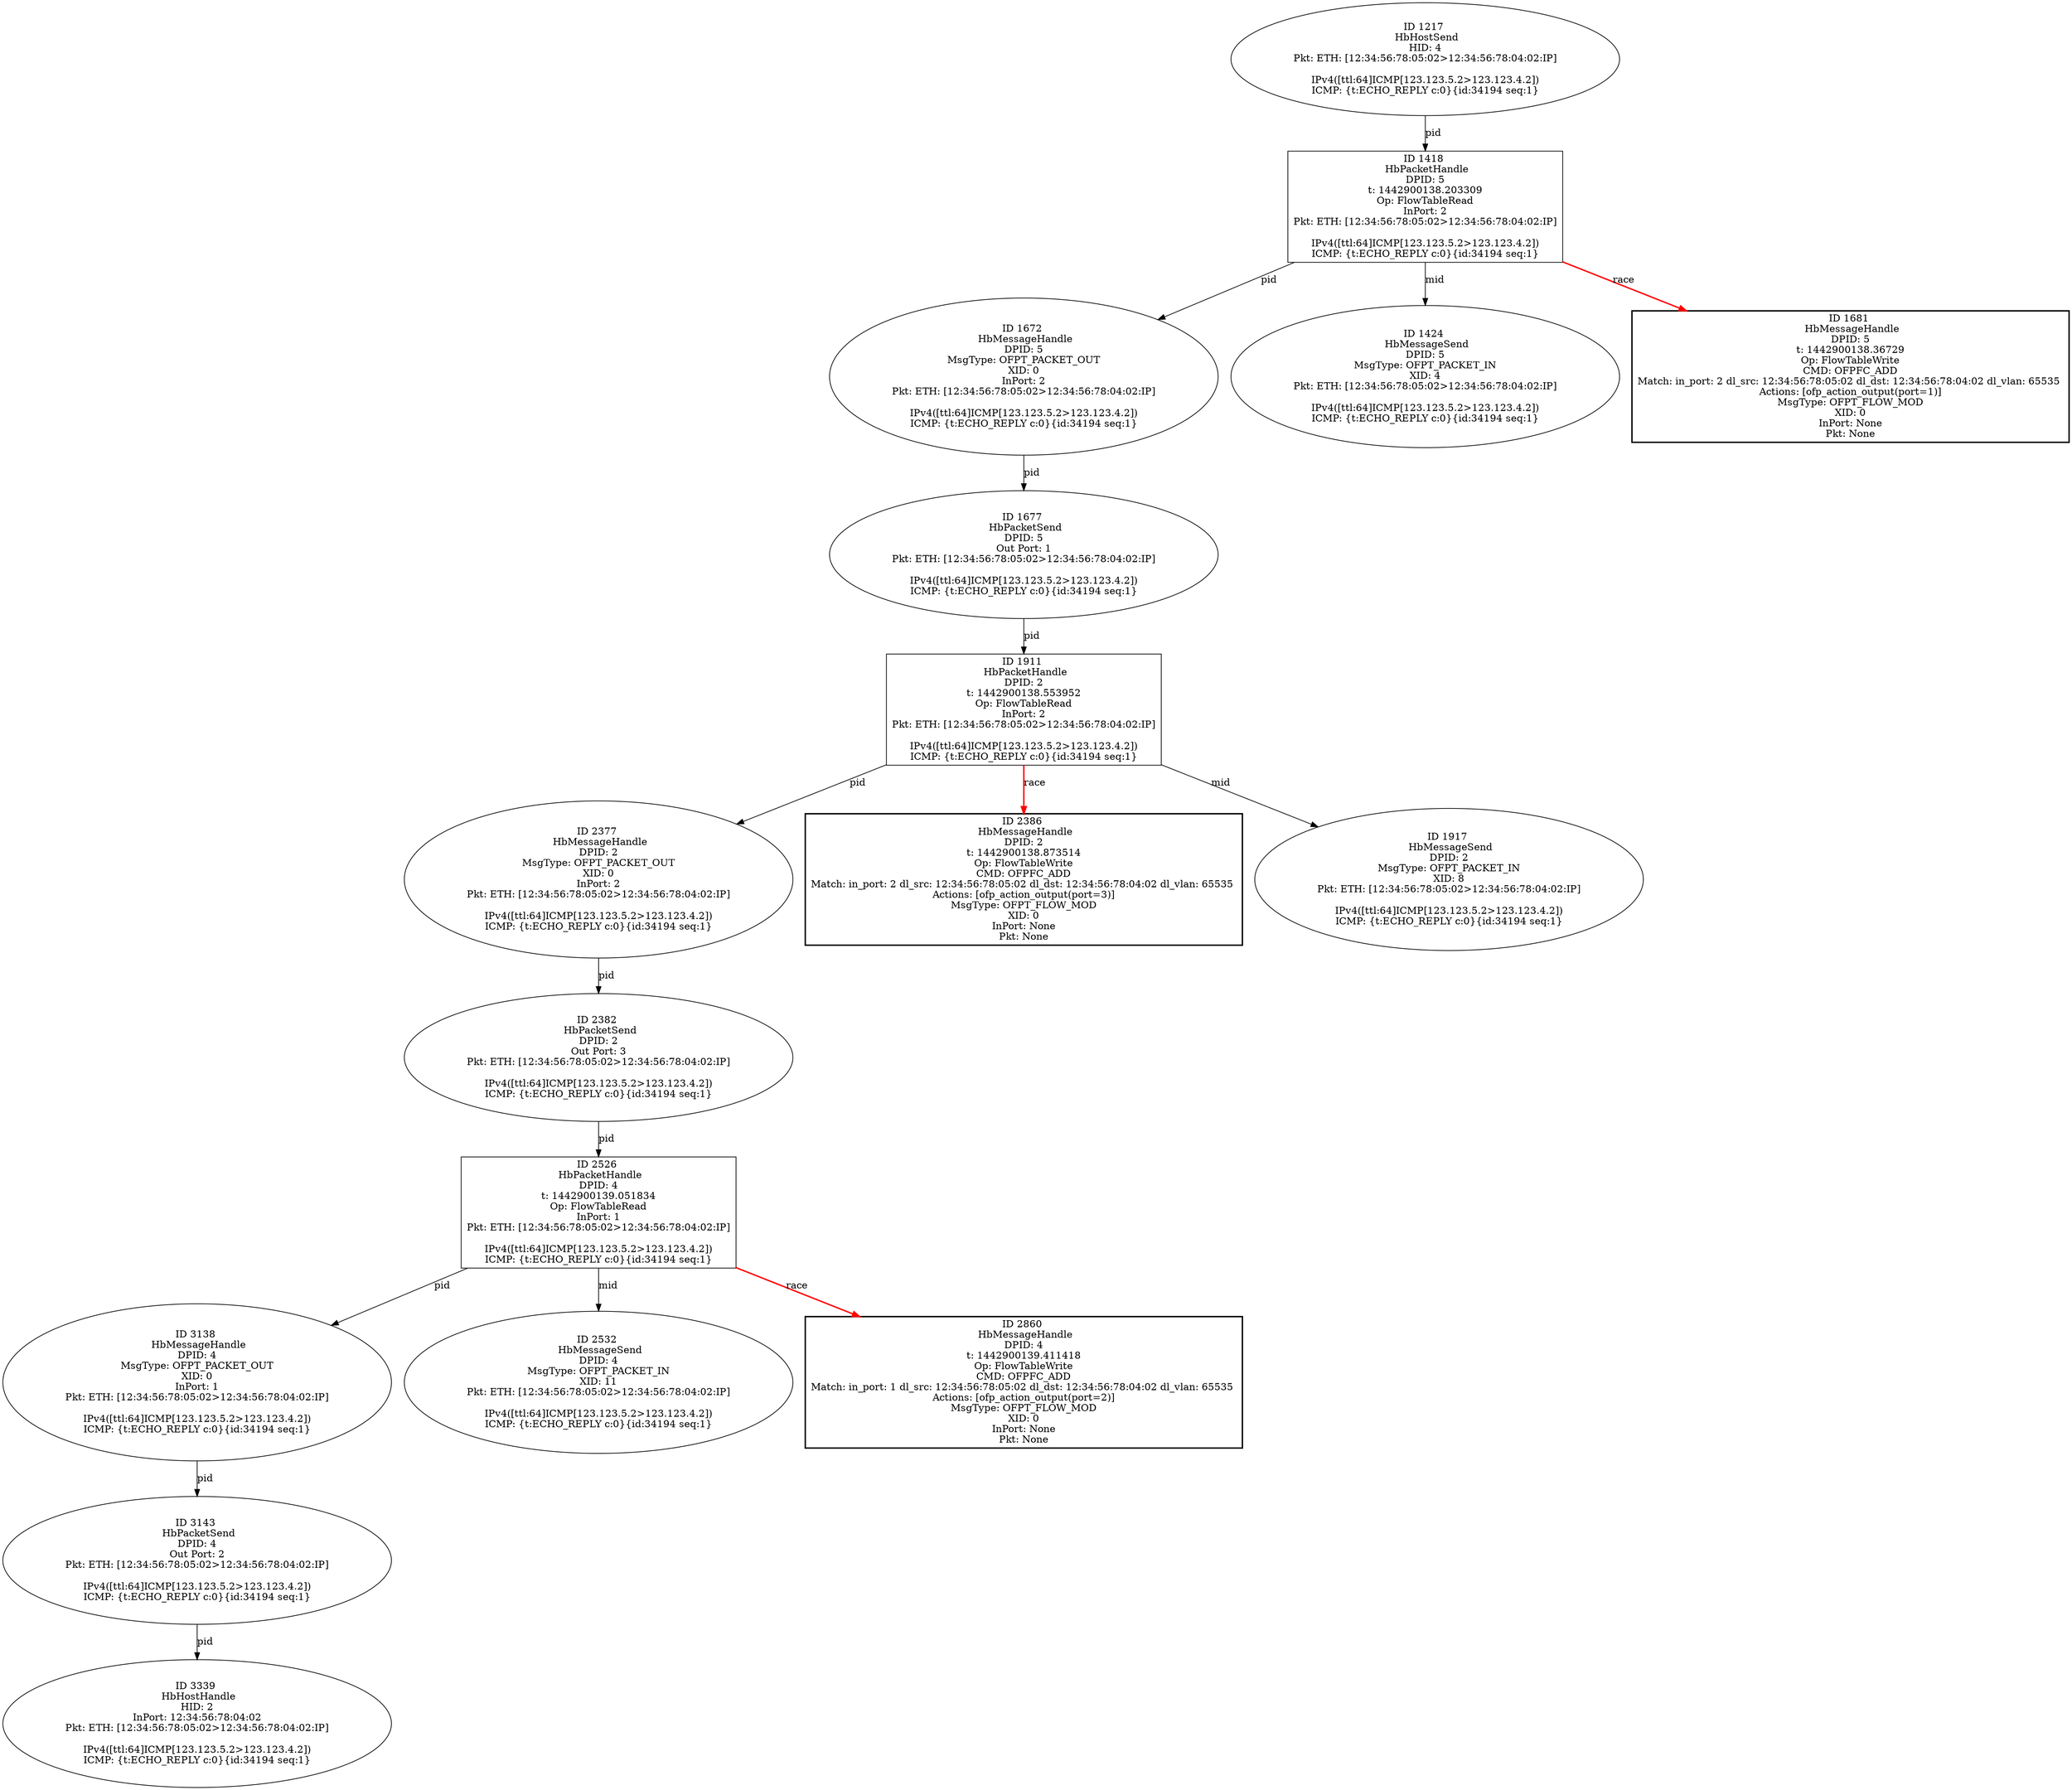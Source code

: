 strict digraph G {
1217 [shape=oval, event=<hb_events.HbHostSend object at 0x1079bba90>, label="ID 1217 
 HbHostSend
HID: 4
Pkt: ETH: [12:34:56:78:05:02>12:34:56:78:04:02:IP]

IPv4([ttl:64]ICMP[123.123.5.2>123.123.4.2])
ICMP: {t:ECHO_REPLY c:0}{id:34194 seq:1}"];
3138 [shape=oval, event=<hb_events.HbMessageHandle object at 0x108232150>, label="ID 3138 
 HbMessageHandle
DPID: 4
MsgType: OFPT_PACKET_OUT
XID: 0
InPort: 1
Pkt: ETH: [12:34:56:78:05:02>12:34:56:78:04:02:IP]

IPv4([ttl:64]ICMP[123.123.5.2>123.123.4.2])
ICMP: {t:ECHO_REPLY c:0}{id:34194 seq:1}"];
2532 [shape=oval, event=<hb_events.HbMessageSend object at 0x107d3d9d0>, label="ID 2532 
 HbMessageSend
DPID: 4
MsgType: OFPT_PACKET_IN
XID: 11
Pkt: ETH: [12:34:56:78:05:02>12:34:56:78:04:02:IP]

IPv4([ttl:64]ICMP[123.123.5.2>123.123.4.2])
ICMP: {t:ECHO_REPLY c:0}{id:34194 seq:1}"];
3143 [shape=oval, event=<hb_events.HbPacketSend object at 0x108240350>, label="ID 3143 
 HbPacketSend
DPID: 4
Out Port: 2
Pkt: ETH: [12:34:56:78:05:02>12:34:56:78:04:02:IP]

IPv4([ttl:64]ICMP[123.123.5.2>123.123.4.2])
ICMP: {t:ECHO_REPLY c:0}{id:34194 seq:1}"];
1672 [shape=oval, event=<hb_events.HbMessageHandle object at 0x107acfc10>, label="ID 1672 
 HbMessageHandle
DPID: 5
MsgType: OFPT_PACKET_OUT
XID: 0
InPort: 2
Pkt: ETH: [12:34:56:78:05:02>12:34:56:78:04:02:IP]

IPv4([ttl:64]ICMP[123.123.5.2>123.123.4.2])
ICMP: {t:ECHO_REPLY c:0}{id:34194 seq:1}"];
2377 [shape=oval, event=<hb_events.HbMessageHandle object at 0x107cb58d0>, label="ID 2377 
 HbMessageHandle
DPID: 2
MsgType: OFPT_PACKET_OUT
XID: 0
InPort: 2
Pkt: ETH: [12:34:56:78:05:02>12:34:56:78:04:02:IP]

IPv4([ttl:64]ICMP[123.123.5.2>123.123.4.2])
ICMP: {t:ECHO_REPLY c:0}{id:34194 seq:1}"];
1418 [shape=box, event=<hb_events.HbPacketHandle object at 0x107a54650>, label="ID 1418 
 HbPacketHandle
DPID: 5
t: 1442900138.203309
Op: FlowTableRead
InPort: 2
Pkt: ETH: [12:34:56:78:05:02>12:34:56:78:04:02:IP]

IPv4([ttl:64]ICMP[123.123.5.2>123.123.4.2])
ICMP: {t:ECHO_REPLY c:0}{id:34194 seq:1}"];
3339 [shape=oval, event=<hb_events.HbHostHandle object at 0x108337690>, label="ID 3339 
 HbHostHandle
HID: 2
InPort: 12:34:56:78:04:02
Pkt: ETH: [12:34:56:78:05:02>12:34:56:78:04:02:IP]

IPv4([ttl:64]ICMP[123.123.5.2>123.123.4.2])
ICMP: {t:ECHO_REPLY c:0}{id:34194 seq:1}"];
2860 [shape=box, style=bold, event=<hb_events.HbMessageHandle object at 0x10810a110>, label="ID 2860 
 HbMessageHandle
DPID: 4
t: 1442900139.411418
Op: FlowTableWrite
CMD: OFPFC_ADD
Match: in_port: 1 dl_src: 12:34:56:78:05:02 dl_dst: 12:34:56:78:04:02 dl_vlan: 65535 
Actions: [ofp_action_output(port=2)]
MsgType: OFPT_FLOW_MOD
XID: 0
InPort: None
Pkt: None"];
1677 [shape=oval, event=<hb_events.HbPacketSend object at 0x107ad3150>, label="ID 1677 
 HbPacketSend
DPID: 5
Out Port: 1
Pkt: ETH: [12:34:56:78:05:02>12:34:56:78:04:02:IP]

IPv4([ttl:64]ICMP[123.123.5.2>123.123.4.2])
ICMP: {t:ECHO_REPLY c:0}{id:34194 seq:1}"];
2382 [shape=oval, event=<hb_events.HbPacketSend object at 0x107cb5c90>, label="ID 2382 
 HbPacketSend
DPID: 2
Out Port: 3
Pkt: ETH: [12:34:56:78:05:02>12:34:56:78:04:02:IP]

IPv4([ttl:64]ICMP[123.123.5.2>123.123.4.2])
ICMP: {t:ECHO_REPLY c:0}{id:34194 seq:1}"];
1424 [shape=oval, event=<hb_events.HbMessageSend object at 0x107a5c150>, label="ID 1424 
 HbMessageSend
DPID: 5
MsgType: OFPT_PACKET_IN
XID: 4
Pkt: ETH: [12:34:56:78:05:02>12:34:56:78:04:02:IP]

IPv4([ttl:64]ICMP[123.123.5.2>123.123.4.2])
ICMP: {t:ECHO_REPLY c:0}{id:34194 seq:1}"];
1681 [shape=box, style=bold, event=<hb_events.HbMessageHandle object at 0x107ad3510>, label="ID 1681 
 HbMessageHandle
DPID: 5
t: 1442900138.36729
Op: FlowTableWrite
CMD: OFPFC_ADD
Match: in_port: 2 dl_src: 12:34:56:78:05:02 dl_dst: 12:34:56:78:04:02 dl_vlan: 65535 
Actions: [ofp_action_output(port=1)]
MsgType: OFPT_FLOW_MOD
XID: 0
InPort: None
Pkt: None"];
2386 [shape=box, style=bold, event=<hb_events.HbMessageHandle object at 0x107cae310>, label="ID 2386 
 HbMessageHandle
DPID: 2
t: 1442900138.873514
Op: FlowTableWrite
CMD: OFPFC_ADD
Match: in_port: 2 dl_src: 12:34:56:78:05:02 dl_dst: 12:34:56:78:04:02 dl_vlan: 65535 
Actions: [ofp_action_output(port=3)]
MsgType: OFPT_FLOW_MOD
XID: 0
InPort: None
Pkt: None"];
1911 [shape=box, event=<hb_events.HbPacketHandle object at 0x107b69210>, label="ID 1911 
 HbPacketHandle
DPID: 2
t: 1442900138.553952
Op: FlowTableRead
InPort: 2
Pkt: ETH: [12:34:56:78:05:02>12:34:56:78:04:02:IP]

IPv4([ttl:64]ICMP[123.123.5.2>123.123.4.2])
ICMP: {t:ECHO_REPLY c:0}{id:34194 seq:1}"];
1917 [shape=oval, event=<hb_events.HbMessageSend object at 0x107b699d0>, label="ID 1917 
 HbMessageSend
DPID: 2
MsgType: OFPT_PACKET_IN
XID: 8
Pkt: ETH: [12:34:56:78:05:02>12:34:56:78:04:02:IP]

IPv4([ttl:64]ICMP[123.123.5.2>123.123.4.2])
ICMP: {t:ECHO_REPLY c:0}{id:34194 seq:1}"];
2526 [shape=box, event=<hb_events.HbPacketHandle object at 0x107d36410>, label="ID 2526 
 HbPacketHandle
DPID: 4
t: 1442900139.051834
Op: FlowTableRead
InPort: 1
Pkt: ETH: [12:34:56:78:05:02>12:34:56:78:04:02:IP]

IPv4([ttl:64]ICMP[123.123.5.2>123.123.4.2])
ICMP: {t:ECHO_REPLY c:0}{id:34194 seq:1}"];
1217 -> 1418  [rel=pid, label=pid];
3138 -> 3143  [rel=pid, label=pid];
3143 -> 3339  [rel=pid, label=pid];
1672 -> 1677  [rel=pid, label=pid];
2377 -> 2382  [rel=pid, label=pid];
1418 -> 1424  [rel=mid, label=mid];
1418 -> 1672  [rel=pid, label=pid];
1418 -> 1681  [harmful=True, color=red, style=bold, rel=race, label=race];
1677 -> 1911  [rel=pid, label=pid];
2382 -> 2526  [rel=pid, label=pid];
1911 -> 2377  [rel=pid, label=pid];
1911 -> 2386  [harmful=True, color=red, style=bold, rel=race, label=race];
1911 -> 1917  [rel=mid, label=mid];
2526 -> 2860  [harmful=True, color=red, style=bold, rel=race, label=race];
2526 -> 3138  [rel=pid, label=pid];
2526 -> 2532  [rel=mid, label=mid];
}
